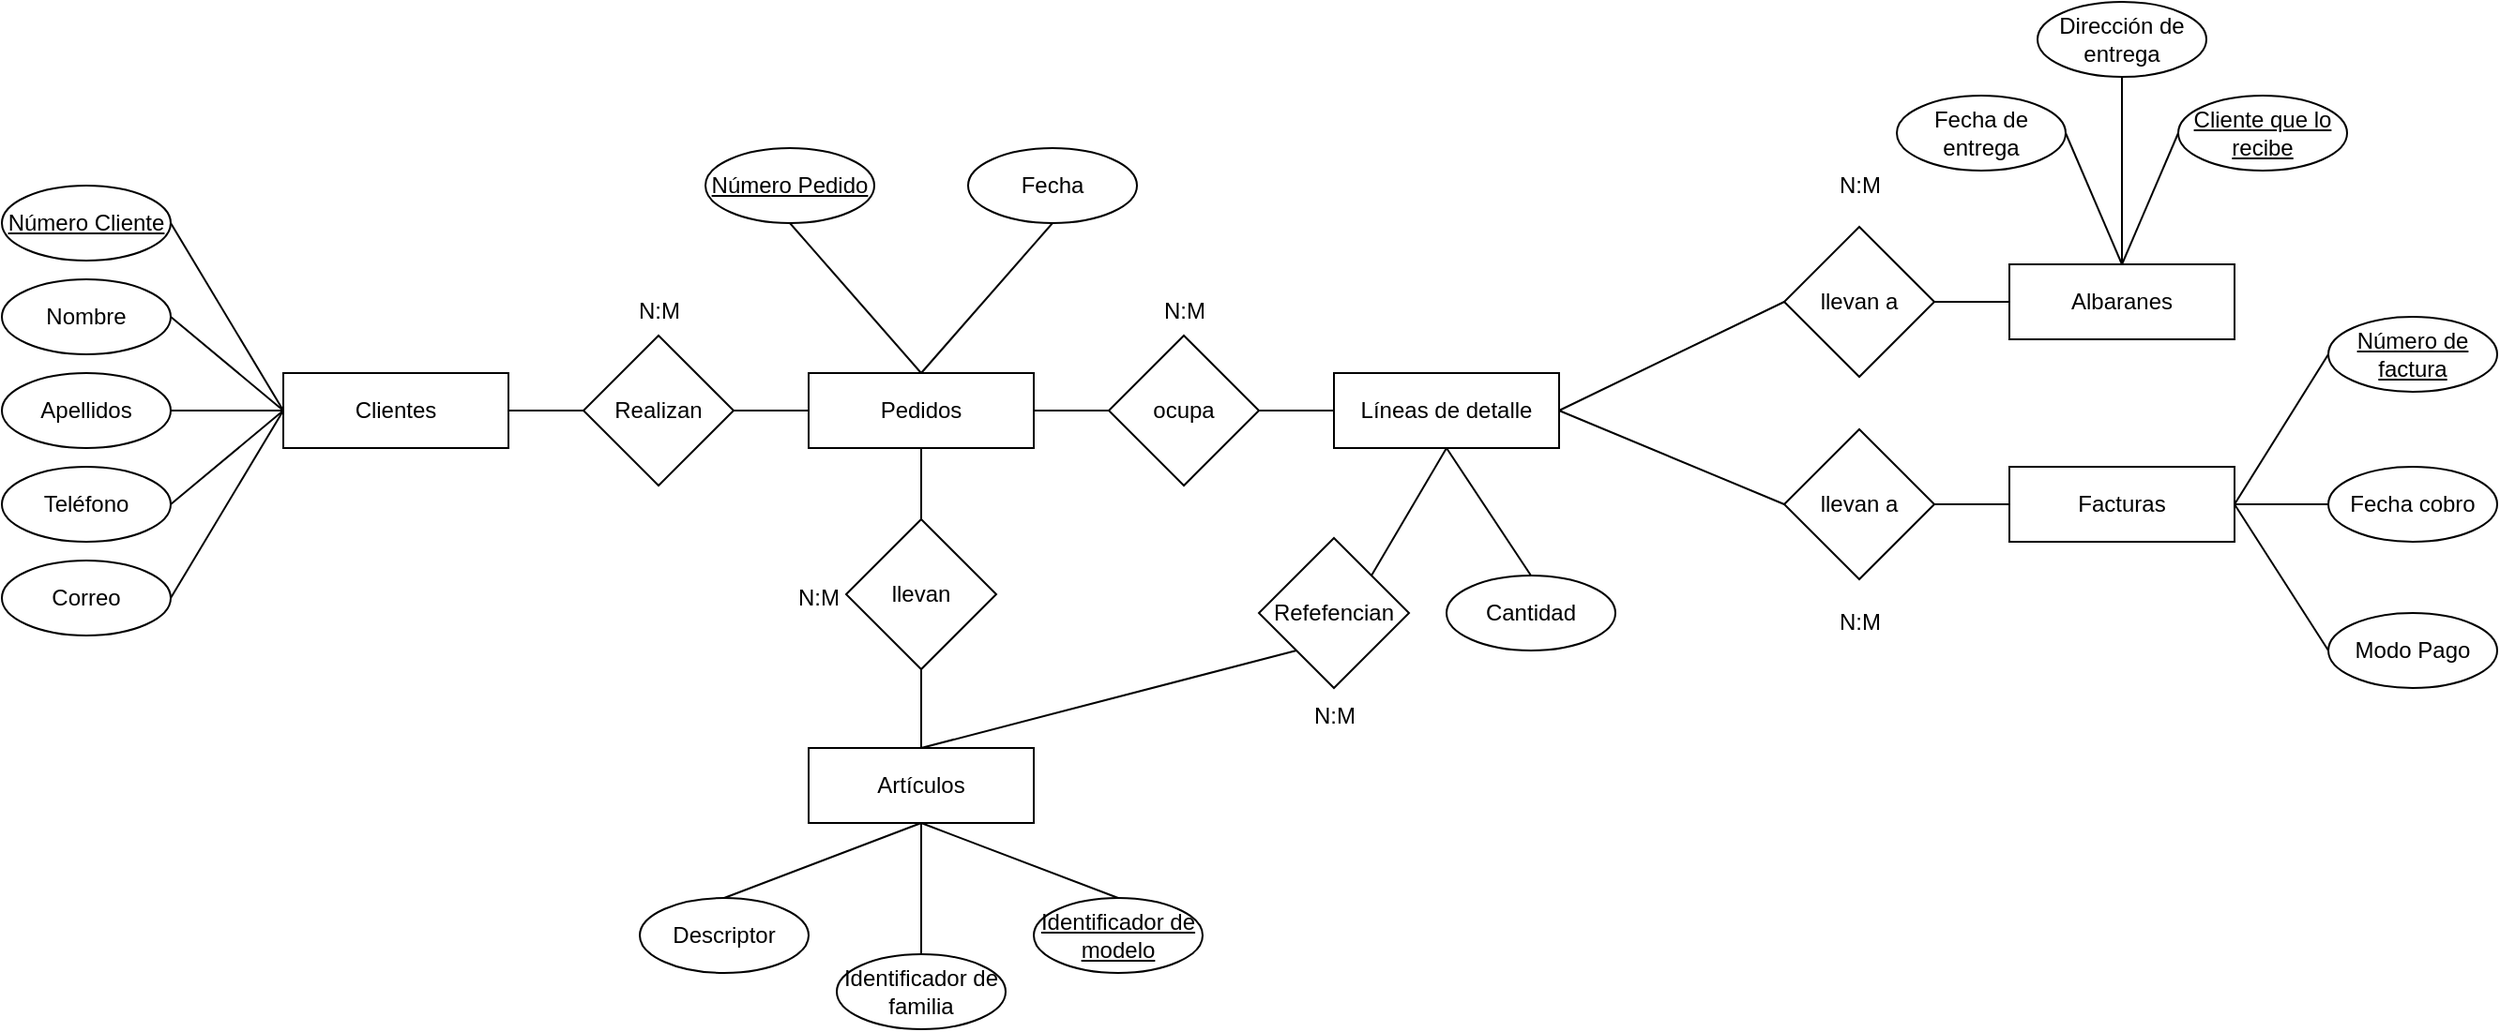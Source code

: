 <mxfile version="22.0.5" type="device">
  <diagram name="Página-1" id="UPpTO_jLTLiDrqp94H_z">
    <mxGraphModel dx="1509" dy="823" grid="1" gridSize="10" guides="1" tooltips="1" connect="1" arrows="1" fold="1" page="1" pageScale="1" pageWidth="2000" pageHeight="1169" math="0" shadow="0">
      <root>
        <mxCell id="0" />
        <mxCell id="1" parent="0" />
        <mxCell id="eUGG6sl7J-V_EFNQKQrx-1" value="Clientes" style="rounded=0;whiteSpace=wrap;html=1;" parent="1" vertex="1">
          <mxGeometry x="440" y="320" width="120" height="40" as="geometry" />
        </mxCell>
        <mxCell id="eUGG6sl7J-V_EFNQKQrx-3" value="Realizan" style="rhombus;whiteSpace=wrap;html=1;rotation=0;" parent="1" vertex="1">
          <mxGeometry x="600" y="300" width="80" height="80" as="geometry" />
        </mxCell>
        <mxCell id="eUGG6sl7J-V_EFNQKQrx-4" value="&lt;u&gt;Número Cliente&lt;/u&gt;" style="ellipse;whiteSpace=wrap;html=1;" parent="1" vertex="1">
          <mxGeometry x="290" y="220" width="90" height="40" as="geometry" />
        </mxCell>
        <mxCell id="eUGG6sl7J-V_EFNQKQrx-5" value="Nombre" style="ellipse;whiteSpace=wrap;html=1;" parent="1" vertex="1">
          <mxGeometry x="290" y="270" width="90" height="40" as="geometry" />
        </mxCell>
        <mxCell id="eUGG6sl7J-V_EFNQKQrx-6" value="Apellidos" style="ellipse;whiteSpace=wrap;html=1;" parent="1" vertex="1">
          <mxGeometry x="290" y="320" width="90" height="40" as="geometry" />
        </mxCell>
        <mxCell id="eUGG6sl7J-V_EFNQKQrx-7" value="Teléfono" style="ellipse;whiteSpace=wrap;html=1;" parent="1" vertex="1">
          <mxGeometry x="290" y="370" width="90" height="40" as="geometry" />
        </mxCell>
        <mxCell id="eUGG6sl7J-V_EFNQKQrx-8" value="Correo" style="ellipse;whiteSpace=wrap;html=1;" parent="1" vertex="1">
          <mxGeometry x="290" y="420" width="90" height="40" as="geometry" />
        </mxCell>
        <mxCell id="eUGG6sl7J-V_EFNQKQrx-9" value="" style="endArrow=none;html=1;rounded=0;entryX=0;entryY=0.5;entryDx=0;entryDy=0;exitX=1;exitY=0.5;exitDx=0;exitDy=0;" parent="1" source="eUGG6sl7J-V_EFNQKQrx-3" target="eUGG6sl7J-V_EFNQKQrx-18" edge="1">
          <mxGeometry width="50" height="50" relative="1" as="geometry">
            <mxPoint x="680" y="340" as="sourcePoint" />
            <mxPoint x="720" y="340" as="targetPoint" />
          </mxGeometry>
        </mxCell>
        <mxCell id="eUGG6sl7J-V_EFNQKQrx-11" value="" style="endArrow=none;html=1;rounded=0;entryX=0;entryY=0.5;entryDx=0;entryDy=0;exitX=1;exitY=0.5;exitDx=0;exitDy=0;" parent="1" source="eUGG6sl7J-V_EFNQKQrx-4" target="eUGG6sl7J-V_EFNQKQrx-1" edge="1">
          <mxGeometry width="50" height="50" relative="1" as="geometry">
            <mxPoint x="410" y="320" as="sourcePoint" />
            <mxPoint x="460" y="270" as="targetPoint" />
          </mxGeometry>
        </mxCell>
        <mxCell id="eUGG6sl7J-V_EFNQKQrx-13" value="" style="endArrow=none;html=1;rounded=0;entryX=1;entryY=0.5;entryDx=0;entryDy=0;" parent="1" target="eUGG6sl7J-V_EFNQKQrx-5" edge="1">
          <mxGeometry width="50" height="50" relative="1" as="geometry">
            <mxPoint x="440" y="340" as="sourcePoint" />
            <mxPoint x="460" y="450" as="targetPoint" />
          </mxGeometry>
        </mxCell>
        <mxCell id="eUGG6sl7J-V_EFNQKQrx-14" value="" style="endArrow=none;html=1;rounded=0;entryX=1;entryY=0.5;entryDx=0;entryDy=0;" parent="1" target="eUGG6sl7J-V_EFNQKQrx-6" edge="1">
          <mxGeometry width="50" height="50" relative="1" as="geometry">
            <mxPoint x="440" y="340" as="sourcePoint" />
            <mxPoint x="470" y="460" as="targetPoint" />
          </mxGeometry>
        </mxCell>
        <mxCell id="eUGG6sl7J-V_EFNQKQrx-15" value="" style="endArrow=none;html=1;rounded=0;entryX=1;entryY=0.5;entryDx=0;entryDy=0;exitX=0;exitY=0.5;exitDx=0;exitDy=0;" parent="1" source="eUGG6sl7J-V_EFNQKQrx-1" target="eUGG6sl7J-V_EFNQKQrx-7" edge="1">
          <mxGeometry width="50" height="50" relative="1" as="geometry">
            <mxPoint x="440" y="370" as="sourcePoint" />
            <mxPoint x="480" y="470" as="targetPoint" />
          </mxGeometry>
        </mxCell>
        <mxCell id="eUGG6sl7J-V_EFNQKQrx-16" value="" style="endArrow=none;html=1;rounded=0;entryX=1;entryY=0.5;entryDx=0;entryDy=0;exitX=0;exitY=0.5;exitDx=0;exitDy=0;" parent="1" source="eUGG6sl7J-V_EFNQKQrx-1" target="eUGG6sl7J-V_EFNQKQrx-8" edge="1">
          <mxGeometry width="50" height="50" relative="1" as="geometry">
            <mxPoint x="450" y="380" as="sourcePoint" />
            <mxPoint x="490" y="480" as="targetPoint" />
          </mxGeometry>
        </mxCell>
        <mxCell id="eUGG6sl7J-V_EFNQKQrx-17" value="" style="endArrow=none;html=1;rounded=0;" parent="1" target="eUGG6sl7J-V_EFNQKQrx-3" edge="1">
          <mxGeometry width="50" height="50" relative="1" as="geometry">
            <mxPoint x="560" y="340" as="sourcePoint" />
            <mxPoint x="600" y="440" as="targetPoint" />
          </mxGeometry>
        </mxCell>
        <mxCell id="eUGG6sl7J-V_EFNQKQrx-18" value="Pedidos" style="rounded=0;whiteSpace=wrap;html=1;" parent="1" vertex="1">
          <mxGeometry x="720" y="320" width="120" height="40" as="geometry" />
        </mxCell>
        <mxCell id="eUGG6sl7J-V_EFNQKQrx-19" value="&lt;u&gt;Número Pedido&lt;/u&gt;" style="ellipse;whiteSpace=wrap;html=1;" parent="1" vertex="1">
          <mxGeometry x="665" y="200" width="90" height="40" as="geometry" />
        </mxCell>
        <mxCell id="eUGG6sl7J-V_EFNQKQrx-20" value="Fecha" style="ellipse;whiteSpace=wrap;html=1;" parent="1" vertex="1">
          <mxGeometry x="805" y="200" width="90" height="40" as="geometry" />
        </mxCell>
        <mxCell id="85_yPqX-MjxxEh-DZCOf-3" value="" style="endArrow=none;html=1;rounded=0;entryX=1;entryY=0.5;entryDx=0;entryDy=0;exitX=0;exitY=0.5;exitDx=0;exitDy=0;" parent="1" source="85_yPqX-MjxxEh-DZCOf-4" target="eUGG6sl7J-V_EFNQKQrx-18" edge="1">
          <mxGeometry width="50" height="50" relative="1" as="geometry">
            <mxPoint x="870" y="370" as="sourcePoint" />
            <mxPoint x="830" y="500" as="targetPoint" />
          </mxGeometry>
        </mxCell>
        <mxCell id="85_yPqX-MjxxEh-DZCOf-4" value="ocupa" style="rhombus;whiteSpace=wrap;html=1;rotation=0;" parent="1" vertex="1">
          <mxGeometry x="880" y="300" width="80" height="80" as="geometry" />
        </mxCell>
        <mxCell id="85_yPqX-MjxxEh-DZCOf-5" value="Líneas de detalle" style="rounded=0;whiteSpace=wrap;html=1;" parent="1" vertex="1">
          <mxGeometry x="1000" y="320" width="120" height="40" as="geometry" />
        </mxCell>
        <mxCell id="85_yPqX-MjxxEh-DZCOf-6" value="" style="endArrow=none;html=1;rounded=0;entryX=1;entryY=0.5;entryDx=0;entryDy=0;exitX=0;exitY=0.5;exitDx=0;exitDy=0;" parent="1" source="85_yPqX-MjxxEh-DZCOf-5" target="85_yPqX-MjxxEh-DZCOf-4" edge="1">
          <mxGeometry width="50" height="50" relative="1" as="geometry">
            <mxPoint x="890" y="350" as="sourcePoint" />
            <mxPoint x="850" y="350" as="targetPoint" />
          </mxGeometry>
        </mxCell>
        <mxCell id="85_yPqX-MjxxEh-DZCOf-7" value="" style="endArrow=none;html=1;rounded=0;entryX=0;entryY=0.5;entryDx=0;entryDy=0;exitX=1;exitY=0.5;exitDx=0;exitDy=0;" parent="1" source="85_yPqX-MjxxEh-DZCOf-28" target="85_yPqX-MjxxEh-DZCOf-90" edge="1">
          <mxGeometry width="50" height="50" relative="1" as="geometry">
            <mxPoint x="580" y="600" as="sourcePoint" />
            <mxPoint x="630" y="550" as="targetPoint" />
          </mxGeometry>
        </mxCell>
        <mxCell id="85_yPqX-MjxxEh-DZCOf-8" value="" style="endArrow=none;html=1;rounded=0;entryX=0.5;entryY=1;entryDx=0;entryDy=0;exitX=0.5;exitY=0;exitDx=0;exitDy=0;" parent="1" source="eUGG6sl7J-V_EFNQKQrx-18" target="eUGG6sl7J-V_EFNQKQrx-19" edge="1">
          <mxGeometry width="50" height="50" relative="1" as="geometry">
            <mxPoint x="670" y="320" as="sourcePoint" />
            <mxPoint x="720" y="270" as="targetPoint" />
          </mxGeometry>
        </mxCell>
        <mxCell id="85_yPqX-MjxxEh-DZCOf-9" value="" style="endArrow=none;html=1;rounded=0;entryX=0.5;entryY=1;entryDx=0;entryDy=0;exitX=0.5;exitY=0;exitDx=0;exitDy=0;" parent="1" source="eUGG6sl7J-V_EFNQKQrx-18" target="eUGG6sl7J-V_EFNQKQrx-20" edge="1">
          <mxGeometry width="50" height="50" relative="1" as="geometry">
            <mxPoint x="800" y="570" as="sourcePoint" />
            <mxPoint x="850" y="520" as="targetPoint" />
          </mxGeometry>
        </mxCell>
        <mxCell id="85_yPqX-MjxxEh-DZCOf-11" value="Cantidad" style="ellipse;whiteSpace=wrap;html=1;" parent="1" vertex="1">
          <mxGeometry x="1060" y="428" width="90" height="40" as="geometry" />
        </mxCell>
        <mxCell id="85_yPqX-MjxxEh-DZCOf-13" value="" style="endArrow=none;html=1;rounded=0;exitX=0.5;exitY=1;exitDx=0;exitDy=0;entryX=0.5;entryY=0;entryDx=0;entryDy=0;" parent="1" source="85_yPqX-MjxxEh-DZCOf-5" target="85_yPqX-MjxxEh-DZCOf-11" edge="1">
          <mxGeometry width="50" height="50" relative="1" as="geometry">
            <mxPoint x="1150" y="370" as="sourcePoint" />
            <mxPoint x="1200" y="320" as="targetPoint" />
          </mxGeometry>
        </mxCell>
        <mxCell id="85_yPqX-MjxxEh-DZCOf-15" value="llevan a" style="rhombus;whiteSpace=wrap;html=1;rotation=0;" parent="1" vertex="1">
          <mxGeometry x="1240" y="242" width="80" height="80" as="geometry" />
        </mxCell>
        <mxCell id="85_yPqX-MjxxEh-DZCOf-16" value="Albaranes" style="rounded=0;whiteSpace=wrap;html=1;" parent="1" vertex="1">
          <mxGeometry x="1360" y="262" width="120" height="40" as="geometry" />
        </mxCell>
        <mxCell id="85_yPqX-MjxxEh-DZCOf-17" value="" style="endArrow=none;html=1;rounded=0;entryX=0;entryY=0.5;entryDx=0;entryDy=0;exitX=1;exitY=0.5;exitDx=0;exitDy=0;" parent="1" source="85_yPqX-MjxxEh-DZCOf-5" target="85_yPqX-MjxxEh-DZCOf-15" edge="1">
          <mxGeometry width="50" height="50" relative="1" as="geometry">
            <mxPoint x="1110" y="420" as="sourcePoint" />
            <mxPoint x="1160" y="370" as="targetPoint" />
          </mxGeometry>
        </mxCell>
        <mxCell id="85_yPqX-MjxxEh-DZCOf-18" value="" style="endArrow=none;html=1;rounded=0;exitX=1;exitY=0.5;exitDx=0;exitDy=0;entryX=0;entryY=0.5;entryDx=0;entryDy=0;" parent="1" source="85_yPqX-MjxxEh-DZCOf-15" target="85_yPqX-MjxxEh-DZCOf-16" edge="1">
          <mxGeometry width="50" height="50" relative="1" as="geometry">
            <mxPoint x="1300" y="357" as="sourcePoint" />
            <mxPoint x="1350" y="307" as="targetPoint" />
          </mxGeometry>
        </mxCell>
        <mxCell id="85_yPqX-MjxxEh-DZCOf-19" value="&lt;u&gt;Cliente que lo recibe&lt;/u&gt;" style="ellipse;whiteSpace=wrap;html=1;" parent="1" vertex="1">
          <mxGeometry x="1450" y="172" width="90" height="40" as="geometry" />
        </mxCell>
        <mxCell id="85_yPqX-MjxxEh-DZCOf-20" value="Fecha de entrega" style="ellipse;whiteSpace=wrap;html=1;" parent="1" vertex="1">
          <mxGeometry x="1300" y="172" width="90" height="40" as="geometry" />
        </mxCell>
        <mxCell id="85_yPqX-MjxxEh-DZCOf-21" value="Dirección de entrega" style="ellipse;whiteSpace=wrap;html=1;" parent="1" vertex="1">
          <mxGeometry x="1375" y="122" width="90" height="40" as="geometry" />
        </mxCell>
        <mxCell id="85_yPqX-MjxxEh-DZCOf-22" value="" style="endArrow=none;html=1;rounded=0;entryX=1;entryY=0.5;entryDx=0;entryDy=0;exitX=0.5;exitY=0;exitDx=0;exitDy=0;" parent="1" source="85_yPqX-MjxxEh-DZCOf-16" target="85_yPqX-MjxxEh-DZCOf-20" edge="1">
          <mxGeometry width="50" height="50" relative="1" as="geometry">
            <mxPoint x="870" y="502" as="sourcePoint" />
            <mxPoint x="920" y="452" as="targetPoint" />
          </mxGeometry>
        </mxCell>
        <mxCell id="85_yPqX-MjxxEh-DZCOf-23" value="" style="endArrow=none;html=1;rounded=0;entryX=0.5;entryY=1;entryDx=0;entryDy=0;" parent="1" source="85_yPqX-MjxxEh-DZCOf-16" target="85_yPqX-MjxxEh-DZCOf-21" edge="1">
          <mxGeometry width="50" height="50" relative="1" as="geometry">
            <mxPoint x="1270" y="412" as="sourcePoint" />
            <mxPoint x="1320" y="362" as="targetPoint" />
          </mxGeometry>
        </mxCell>
        <mxCell id="85_yPqX-MjxxEh-DZCOf-24" value="" style="endArrow=none;html=1;rounded=0;entryX=0;entryY=0.5;entryDx=0;entryDy=0;exitX=0.5;exitY=0;exitDx=0;exitDy=0;" parent="1" source="85_yPqX-MjxxEh-DZCOf-16" target="85_yPqX-MjxxEh-DZCOf-19" edge="1">
          <mxGeometry width="50" height="50" relative="1" as="geometry">
            <mxPoint x="870" y="502" as="sourcePoint" />
            <mxPoint x="920" y="452" as="targetPoint" />
          </mxGeometry>
        </mxCell>
        <mxCell id="85_yPqX-MjxxEh-DZCOf-25" value="llevan a" style="rhombus;whiteSpace=wrap;html=1;rotation=0;" parent="1" vertex="1">
          <mxGeometry x="1240" y="350" width="80" height="80" as="geometry" />
        </mxCell>
        <mxCell id="85_yPqX-MjxxEh-DZCOf-26" value="" style="endArrow=none;html=1;rounded=0;exitX=0;exitY=0.5;exitDx=0;exitDy=0;entryX=1;entryY=0.5;entryDx=0;entryDy=0;" parent="1" source="85_yPqX-MjxxEh-DZCOf-25" target="85_yPqX-MjxxEh-DZCOf-5" edge="1">
          <mxGeometry width="50" height="50" relative="1" as="geometry">
            <mxPoint x="1440" y="282" as="sourcePoint" />
            <mxPoint x="1420" y="352" as="targetPoint" />
          </mxGeometry>
        </mxCell>
        <mxCell id="85_yPqX-MjxxEh-DZCOf-27" value="" style="endArrow=none;html=1;rounded=0;entryX=1;entryY=0.5;entryDx=0;entryDy=0;exitX=0;exitY=0.5;exitDx=0;exitDy=0;" parent="1" source="85_yPqX-MjxxEh-DZCOf-28" target="85_yPqX-MjxxEh-DZCOf-25" edge="1">
          <mxGeometry width="50" height="50" relative="1" as="geometry">
            <mxPoint x="590" y="610" as="sourcePoint" />
            <mxPoint x="640" y="560" as="targetPoint" />
          </mxGeometry>
        </mxCell>
        <mxCell id="85_yPqX-MjxxEh-DZCOf-28" value="Facturas" style="rounded=0;whiteSpace=wrap;html=1;" parent="1" vertex="1">
          <mxGeometry x="1360" y="370" width="120" height="40" as="geometry" />
        </mxCell>
        <mxCell id="85_yPqX-MjxxEh-DZCOf-29" value="N:M" style="text;html=1;align=center;verticalAlign=middle;resizable=0;points=[];autosize=1;strokeColor=none;fillColor=none;" parent="1" vertex="1">
          <mxGeometry x="895" y="272" width="50" height="30" as="geometry" />
        </mxCell>
        <mxCell id="85_yPqX-MjxxEh-DZCOf-30" value="N:M" style="text;html=1;align=center;verticalAlign=middle;resizable=0;points=[];autosize=1;strokeColor=none;fillColor=none;" parent="1" vertex="1">
          <mxGeometry x="615" y="272" width="50" height="30" as="geometry" />
        </mxCell>
        <mxCell id="85_yPqX-MjxxEh-DZCOf-79" value="Descriptor" style="ellipse;whiteSpace=wrap;html=1;" parent="1" vertex="1">
          <mxGeometry x="630" y="600" width="90" height="40" as="geometry" />
        </mxCell>
        <mxCell id="85_yPqX-MjxxEh-DZCOf-80" value="Identificador de familia" style="ellipse;whiteSpace=wrap;html=1;" parent="1" vertex="1">
          <mxGeometry x="735" y="630" width="90" height="40" as="geometry" />
        </mxCell>
        <mxCell id="85_yPqX-MjxxEh-DZCOf-81" value="&lt;u&gt;Identificador de modelo&lt;/u&gt;" style="ellipse;whiteSpace=wrap;html=1;" parent="1" vertex="1">
          <mxGeometry x="840" y="600" width="90" height="40" as="geometry" />
        </mxCell>
        <mxCell id="85_yPqX-MjxxEh-DZCOf-88" value="&lt;u&gt;Número de factura&lt;/u&gt;" style="ellipse;whiteSpace=wrap;html=1;" parent="1" vertex="1">
          <mxGeometry x="1530" y="290" width="90" height="40" as="geometry" />
        </mxCell>
        <mxCell id="85_yPqX-MjxxEh-DZCOf-89" value="Fecha cobro" style="ellipse;whiteSpace=wrap;html=1;" parent="1" vertex="1">
          <mxGeometry x="1530" y="370" width="90" height="40" as="geometry" />
        </mxCell>
        <mxCell id="85_yPqX-MjxxEh-DZCOf-90" value="Modo Pago" style="ellipse;whiteSpace=wrap;html=1;" parent="1" vertex="1">
          <mxGeometry x="1530" y="448" width="90" height="40" as="geometry" />
        </mxCell>
        <mxCell id="85_yPqX-MjxxEh-DZCOf-91" value="" style="endArrow=none;html=1;rounded=0;entryX=0;entryY=0.5;entryDx=0;entryDy=0;exitX=1;exitY=0.5;exitDx=0;exitDy=0;" parent="1" source="85_yPqX-MjxxEh-DZCOf-28" target="85_yPqX-MjxxEh-DZCOf-89" edge="1">
          <mxGeometry width="50" height="50" relative="1" as="geometry">
            <mxPoint x="590" y="610" as="sourcePoint" />
            <mxPoint x="640" y="560" as="targetPoint" />
          </mxGeometry>
        </mxCell>
        <mxCell id="85_yPqX-MjxxEh-DZCOf-92" value="" style="endArrow=none;html=1;rounded=0;entryX=0;entryY=0.5;entryDx=0;entryDy=0;exitX=1;exitY=0.5;exitDx=0;exitDy=0;" parent="1" source="85_yPqX-MjxxEh-DZCOf-28" target="85_yPqX-MjxxEh-DZCOf-88" edge="1">
          <mxGeometry width="50" height="50" relative="1" as="geometry">
            <mxPoint x="1450" y="360" as="sourcePoint" />
            <mxPoint x="1500" y="310" as="targetPoint" />
          </mxGeometry>
        </mxCell>
        <mxCell id="85_yPqX-MjxxEh-DZCOf-97" value="N:M" style="text;html=1;align=center;verticalAlign=middle;resizable=0;points=[];autosize=1;strokeColor=none;fillColor=none;" parent="1" vertex="1">
          <mxGeometry x="1255" y="205" width="50" height="30" as="geometry" />
        </mxCell>
        <mxCell id="85_yPqX-MjxxEh-DZCOf-98" value="N:M" style="text;html=1;align=center;verticalAlign=middle;resizable=0;points=[];autosize=1;strokeColor=none;fillColor=none;" parent="1" vertex="1">
          <mxGeometry x="1255" y="438" width="50" height="30" as="geometry" />
        </mxCell>
        <mxCell id="8LD0LGl8o5ZMPr9Q9NME-1" value="Artículos" style="rounded=0;whiteSpace=wrap;html=1;" vertex="1" parent="1">
          <mxGeometry x="720" y="520" width="120" height="40" as="geometry" />
        </mxCell>
        <mxCell id="8LD0LGl8o5ZMPr9Q9NME-2" value="llevan" style="rhombus;whiteSpace=wrap;html=1;rotation=0;" vertex="1" parent="1">
          <mxGeometry x="740" y="398" width="80" height="80" as="geometry" />
        </mxCell>
        <mxCell id="8LD0LGl8o5ZMPr9Q9NME-3" value="" style="endArrow=none;html=1;rounded=0;entryX=0.5;entryY=1;entryDx=0;entryDy=0;exitX=0.5;exitY=0;exitDx=0;exitDy=0;" edge="1" parent="1" source="8LD0LGl8o5ZMPr9Q9NME-2" target="eUGG6sl7J-V_EFNQKQrx-18">
          <mxGeometry width="50" height="50" relative="1" as="geometry">
            <mxPoint x="700" y="450" as="sourcePoint" />
            <mxPoint x="750" y="400" as="targetPoint" />
          </mxGeometry>
        </mxCell>
        <mxCell id="8LD0LGl8o5ZMPr9Q9NME-4" value="" style="endArrow=none;html=1;rounded=0;entryX=0.5;entryY=1;entryDx=0;entryDy=0;exitX=0.5;exitY=0;exitDx=0;exitDy=0;" edge="1" parent="1" source="8LD0LGl8o5ZMPr9Q9NME-1" target="8LD0LGl8o5ZMPr9Q9NME-2">
          <mxGeometry width="50" height="50" relative="1" as="geometry">
            <mxPoint x="680" y="540" as="sourcePoint" />
            <mxPoint x="730" y="490" as="targetPoint" />
          </mxGeometry>
        </mxCell>
        <mxCell id="8LD0LGl8o5ZMPr9Q9NME-5" value="" style="endArrow=none;html=1;rounded=0;entryX=0.5;entryY=1;entryDx=0;entryDy=0;exitX=0.5;exitY=0;exitDx=0;exitDy=0;" edge="1" parent="1" source="85_yPqX-MjxxEh-DZCOf-79" target="8LD0LGl8o5ZMPr9Q9NME-1">
          <mxGeometry width="50" height="50" relative="1" as="geometry">
            <mxPoint x="580" y="630" as="sourcePoint" />
            <mxPoint x="630" y="580" as="targetPoint" />
          </mxGeometry>
        </mxCell>
        <mxCell id="8LD0LGl8o5ZMPr9Q9NME-6" value="" style="endArrow=none;html=1;rounded=0;entryX=0.5;entryY=1;entryDx=0;entryDy=0;exitX=0.5;exitY=0;exitDx=0;exitDy=0;" edge="1" parent="1" source="85_yPqX-MjxxEh-DZCOf-80" target="8LD0LGl8o5ZMPr9Q9NME-1">
          <mxGeometry width="50" height="50" relative="1" as="geometry">
            <mxPoint x="685" y="610" as="sourcePoint" />
            <mxPoint x="790" y="570" as="targetPoint" />
          </mxGeometry>
        </mxCell>
        <mxCell id="8LD0LGl8o5ZMPr9Q9NME-7" value="" style="endArrow=none;html=1;rounded=0;entryX=0.5;entryY=1;entryDx=0;entryDy=0;exitX=0.5;exitY=0;exitDx=0;exitDy=0;" edge="1" parent="1" source="85_yPqX-MjxxEh-DZCOf-81" target="8LD0LGl8o5ZMPr9Q9NME-1">
          <mxGeometry width="50" height="50" relative="1" as="geometry">
            <mxPoint x="790" y="640" as="sourcePoint" />
            <mxPoint x="790" y="570" as="targetPoint" />
          </mxGeometry>
        </mxCell>
        <mxCell id="8LD0LGl8o5ZMPr9Q9NME-8" value="Refefencian" style="rhombus;whiteSpace=wrap;html=1;rotation=0;" vertex="1" parent="1">
          <mxGeometry x="960" y="408" width="80" height="80" as="geometry" />
        </mxCell>
        <mxCell id="8LD0LGl8o5ZMPr9Q9NME-9" value="" style="endArrow=none;html=1;rounded=0;entryX=0.5;entryY=1;entryDx=0;entryDy=0;exitX=1;exitY=0;exitDx=0;exitDy=0;" edge="1" parent="1" source="8LD0LGl8o5ZMPr9Q9NME-8" target="85_yPqX-MjxxEh-DZCOf-5">
          <mxGeometry width="50" height="50" relative="1" as="geometry">
            <mxPoint x="1010" y="590" as="sourcePoint" />
            <mxPoint x="1060" y="540" as="targetPoint" />
          </mxGeometry>
        </mxCell>
        <mxCell id="8LD0LGl8o5ZMPr9Q9NME-10" value="" style="endArrow=none;html=1;rounded=0;entryX=0;entryY=1;entryDx=0;entryDy=0;exitX=0.5;exitY=0;exitDx=0;exitDy=0;" edge="1" parent="1" source="8LD0LGl8o5ZMPr9Q9NME-1" target="8LD0LGl8o5ZMPr9Q9NME-8">
          <mxGeometry width="50" height="50" relative="1" as="geometry">
            <mxPoint x="1010" y="418" as="sourcePoint" />
            <mxPoint x="1070" y="370" as="targetPoint" />
          </mxGeometry>
        </mxCell>
        <mxCell id="8LD0LGl8o5ZMPr9Q9NME-11" value="N:M" style="text;html=1;align=center;verticalAlign=middle;resizable=0;points=[];autosize=1;strokeColor=none;fillColor=none;" vertex="1" parent="1">
          <mxGeometry x="700" y="425" width="50" height="30" as="geometry" />
        </mxCell>
        <mxCell id="8LD0LGl8o5ZMPr9Q9NME-14" value="N:M" style="text;html=1;align=center;verticalAlign=middle;resizable=0;points=[];autosize=1;strokeColor=none;fillColor=none;" vertex="1" parent="1">
          <mxGeometry x="975" y="488" width="50" height="30" as="geometry" />
        </mxCell>
      </root>
    </mxGraphModel>
  </diagram>
</mxfile>
